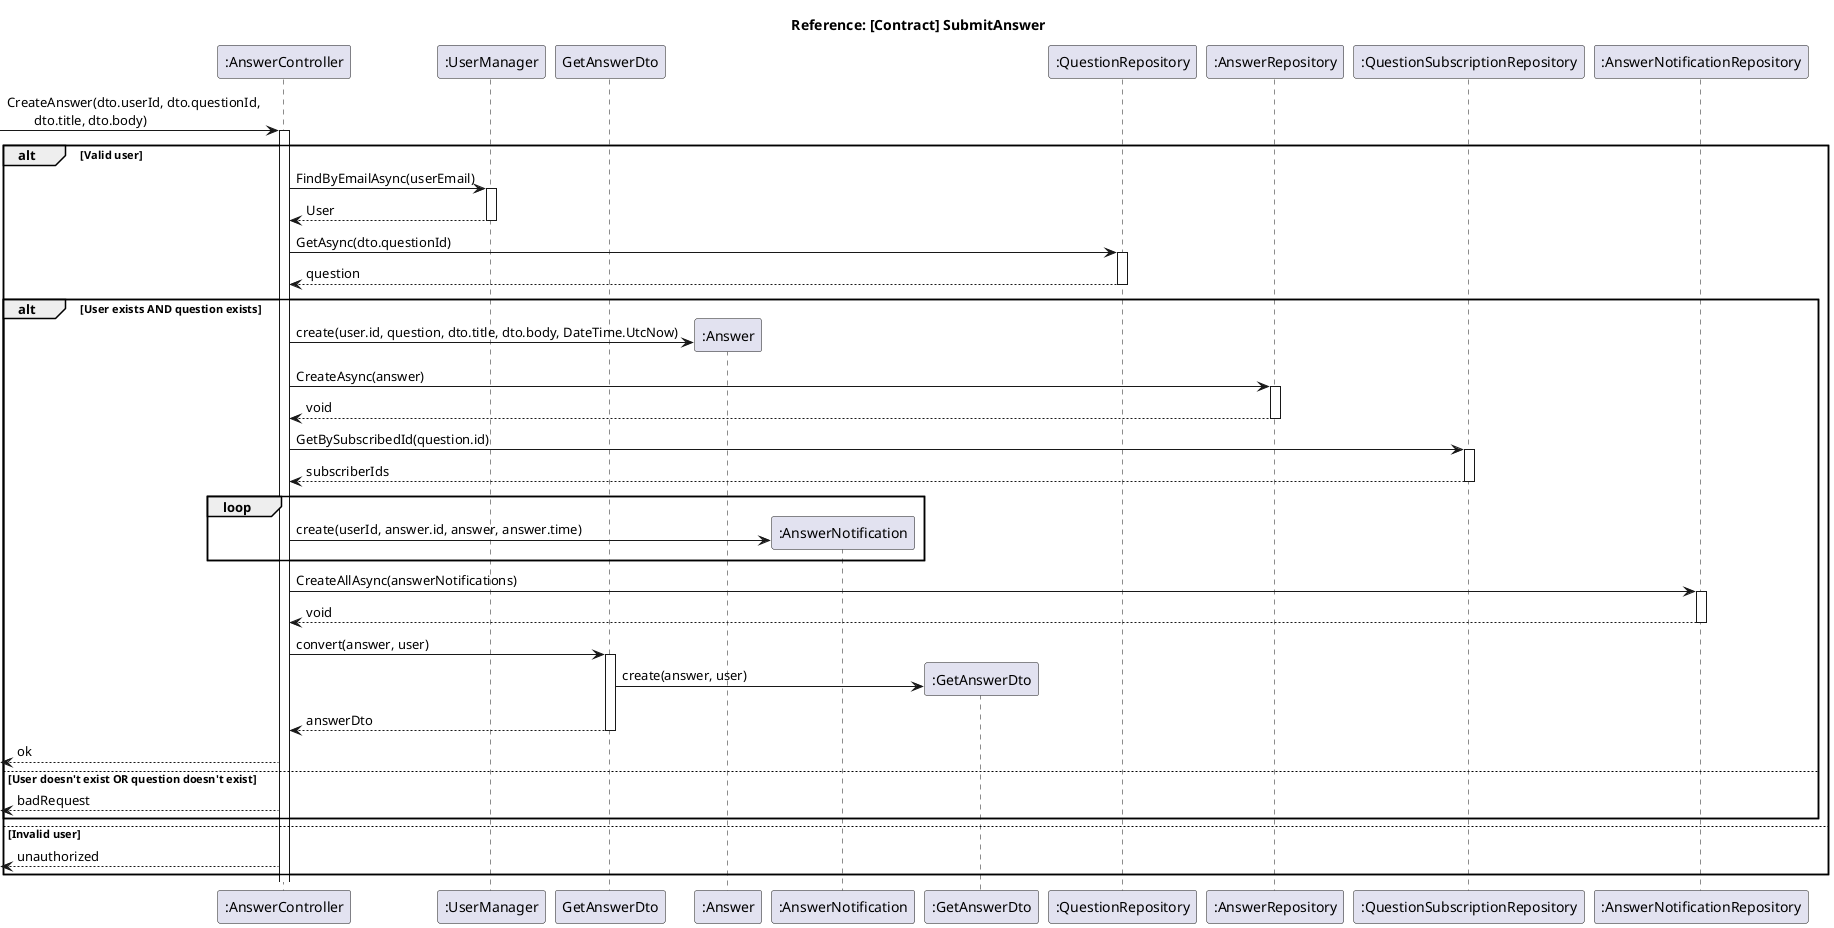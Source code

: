 @startuml Answer question

title Reference: [Contract] SubmitAnswer

participant ":AnswerController" as controller
participant ":UserManager" as userManager
participant GetAnswerDto
participant ":Answer" as answer
participant ":AnswerNotification" as answerNotification
participant ":GetAnswerDto" as getAnswerDto
participant ":QuestionRepository" as questionRepository
participant ":AnswerRepository" as repository
participant ":QuestionSubscriptionRepository" as subscriptionRepository
participant ":AnswerNotificationRepository" as notificationRepository

-> controller: CreateAnswer(dto.userId, dto.questionId,\n\tdto.title, dto.body)
activate controller

alt Valid user
    controller -> userManager: FindByEmailAsync(userEmail)
    activate userManager
    controller <-- userManager: User
    ' TO-ASK: User|null of gewoon User?
    deactivate userManager

    controller -> questionRepository: GetAsync(dto.questionId)
    activate questionRepository
    questionRepository --> controller : question
    deactivate questionRepository

    alt User exists AND question exists
        controller -> answer **: create(user.id, question, dto.title, dto.body, DateTime.UtcNow)
        
        controller -> repository: CreateAsync(answer)
        activate repository
        repository --> controller: void
        deactivate repository

        controller -> subscriptionRepository: GetBySubscribedId(question.id)
        activate subscriptionRepository
        subscriptionRepository --> controller: subscriberIds
        deactivate subscriptionRepository

        loop
            controller -> answerNotification **: create(userId, answer.id, answer, answer.time)
        end

        controller -> notificationRepository: CreateAllAsync(answerNotifications)
        activate notificationRepository
        notificationRepository --> controller: void
        deactivate notificationRepository

        controller -> GetAnswerDto: convert(answer, user)
        activate GetAnswerDto
        GetAnswerDto -> getAnswerDto ** : create(answer, user)
        GetAnswerDto --> controller: answerDto
        deactivate GetAnswerDto

        <-- controller: ok
    else User doesn't exist OR question doesn't exist
        <-- controller: badRequest
    end

else Invalid user
    <-- controller: unauthorized
end

activate controller

@enduml